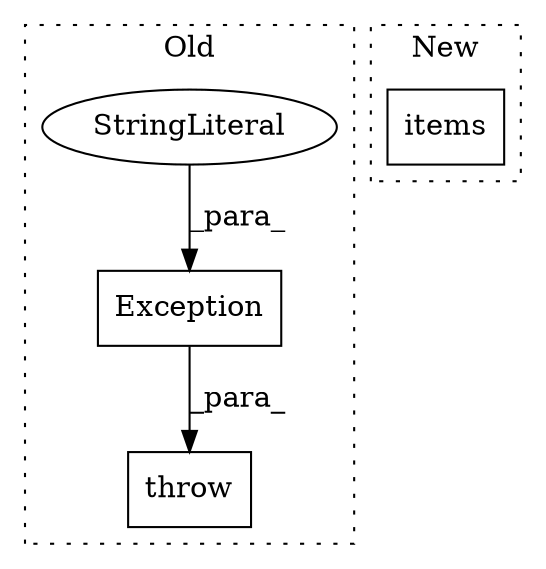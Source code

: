 digraph G {
subgraph cluster0 {
1 [label="Exception" a="32" s="4183,4221" l="10,1" shape="box"];
3 [label="StringLiteral" a="45" s="4193" l="28" shape="ellipse"];
4 [label="throw" a="53" s="4177" l="6" shape="box"];
label = "Old";
style="dotted";
}
subgraph cluster1 {
2 [label="items" a="32" s="3622" l="7" shape="box"];
label = "New";
style="dotted";
}
1 -> 4 [label="_para_"];
3 -> 1 [label="_para_"];
}